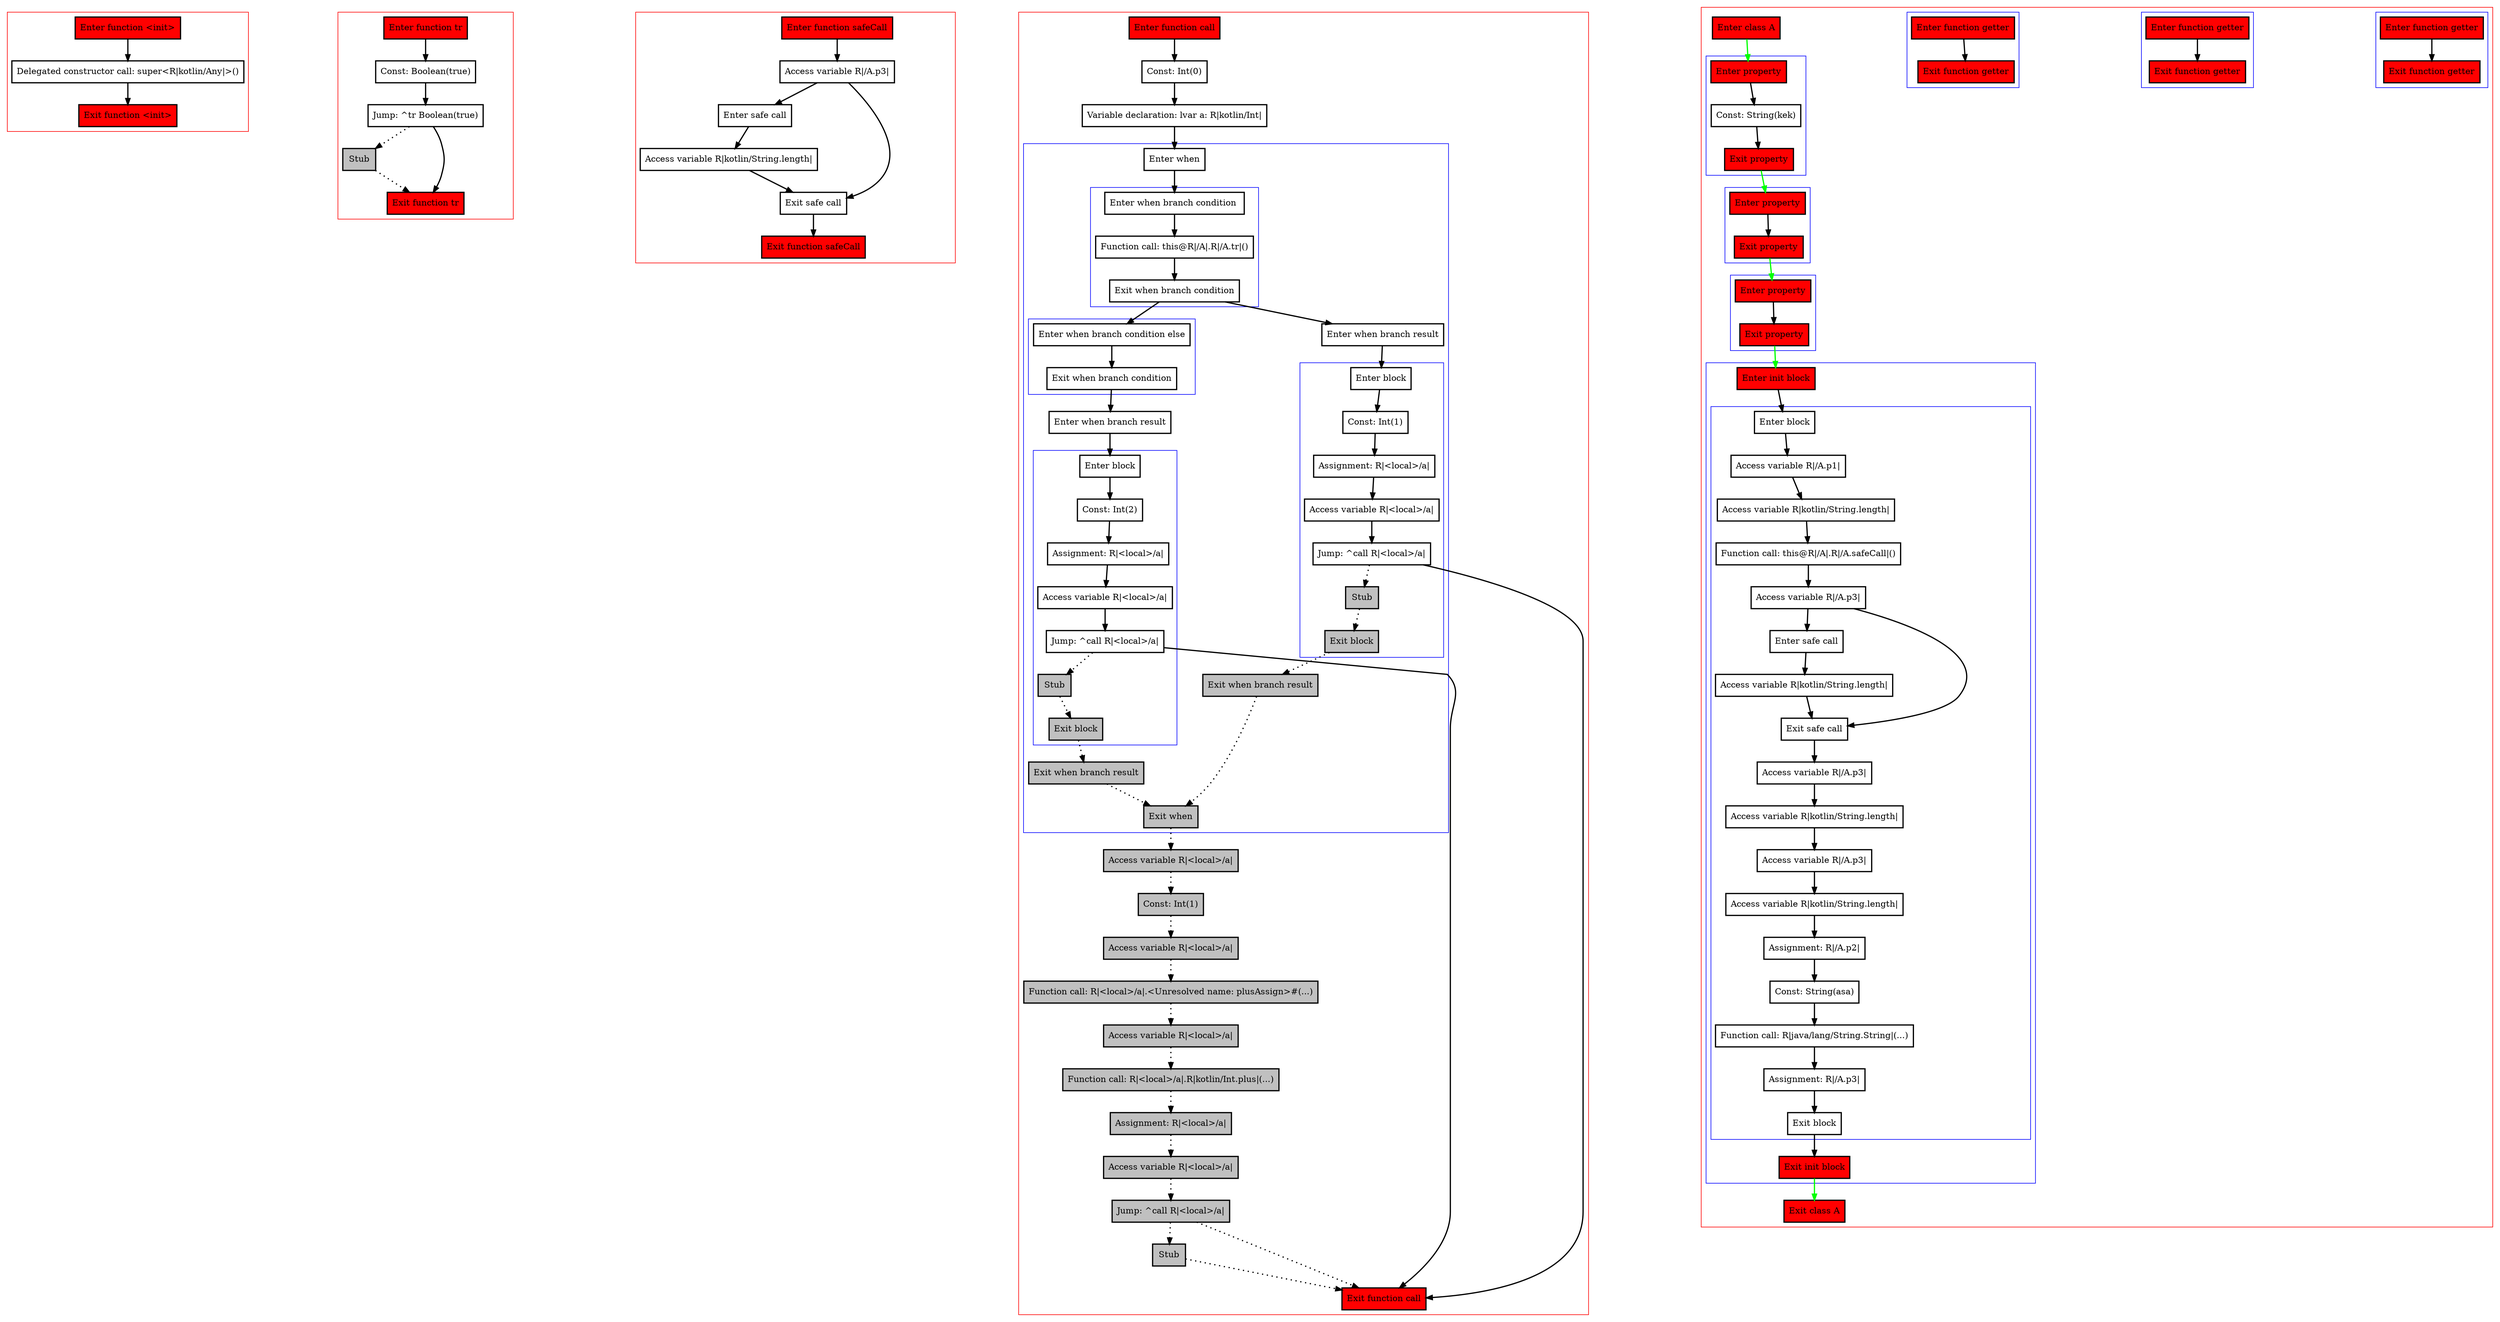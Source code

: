 digraph simpleInitPos_kt {
    graph [nodesep=3]
    node [shape=box penwidth=2]
    edge [penwidth=2]

    subgraph cluster_0 {
        color=red
        0 [label="Enter function <init>" style="filled" fillcolor=red];
        2 [label="Delegated constructor call: super<R|kotlin/Any|>()"];
        1 [label="Exit function <init>" style="filled" fillcolor=red];
    }
    0 -> {2};
    2 -> {1};

    subgraph cluster_1 {
        color=red
        35 [label="Enter function tr" style="filled" fillcolor=red];
        37 [label="Const: Boolean(true)"];
        38 [label="Jump: ^tr Boolean(true)"];
        39 [label="Stub" style="filled" fillcolor=gray];
        36 [label="Exit function tr" style="filled" fillcolor=red];
    }
    35 -> {37};
    37 -> {38};
    38 -> {36};
    38 -> {39} [style=dotted];
    39 -> {36} [style=dotted];

    subgraph cluster_2 {
        color=red
        40 [label="Enter function safeCall" style="filled" fillcolor=red];
        42 [label="Access variable R|/A.p3|"];
        43 [label="Enter safe call"];
        45 [label="Access variable R|kotlin/String.length|"];
        44 [label="Exit safe call"];
        41 [label="Exit function safeCall" style="filled" fillcolor=red];
    }
    40 -> {42};
    42 -> {43 44};
    43 -> {45};
    44 -> {41};
    45 -> {44};

    subgraph cluster_3 {
        color=red
        46 [label="Enter function call" style="filled" fillcolor=red];
        48 [label="Const: Int(0)"];
        49 [label="Variable declaration: lvar a: R|kotlin/Int|"];
        subgraph cluster_4 {
            color=blue
            50 [label="Enter when"];
            subgraph cluster_5 {
                color=blue
                52 [label="Enter when branch condition "];
                53 [label="Function call: this@R|/A|.R|/A.tr|()"];
                54 [label="Exit when branch condition"];
            }
            subgraph cluster_6 {
                color=blue
                64 [label="Enter when branch condition else"];
                65 [label="Exit when branch condition"];
            }
            66 [label="Enter when branch result"];
            subgraph cluster_7 {
                color=blue
                67 [label="Enter block"];
                68 [label="Const: Int(2)"];
                69 [label="Assignment: R|<local>/a|"];
                70 [label="Access variable R|<local>/a|"];
                71 [label="Jump: ^call R|<local>/a|"];
                72 [label="Stub" style="filled" fillcolor=gray];
                73 [label="Exit block" style="filled" fillcolor=gray];
            }
            74 [label="Exit when branch result" style="filled" fillcolor=gray];
            55 [label="Enter when branch result"];
            subgraph cluster_8 {
                color=blue
                56 [label="Enter block"];
                57 [label="Const: Int(1)"];
                58 [label="Assignment: R|<local>/a|"];
                59 [label="Access variable R|<local>/a|"];
                60 [label="Jump: ^call R|<local>/a|"];
                61 [label="Stub" style="filled" fillcolor=gray];
                62 [label="Exit block" style="filled" fillcolor=gray];
            }
            63 [label="Exit when branch result" style="filled" fillcolor=gray];
            51 [label="Exit when" style="filled" fillcolor=gray];
        }
        75 [label="Access variable R|<local>/a|" style="filled" fillcolor=gray];
        76 [label="Const: Int(1)" style="filled" fillcolor=gray];
        77 [label="Access variable R|<local>/a|" style="filled" fillcolor=gray];
        78 [label="Function call: R|<local>/a|.<Unresolved name: plusAssign>#(...)" style="filled" fillcolor=gray];
        79 [label="Access variable R|<local>/a|" style="filled" fillcolor=gray];
        80 [label="Function call: R|<local>/a|.R|kotlin/Int.plus|(...)" style="filled" fillcolor=gray];
        81 [label="Assignment: R|<local>/a|" style="filled" fillcolor=gray];
        82 [label="Access variable R|<local>/a|" style="filled" fillcolor=gray];
        83 [label="Jump: ^call R|<local>/a|" style="filled" fillcolor=gray];
        84 [label="Stub" style="filled" fillcolor=gray];
        47 [label="Exit function call" style="filled" fillcolor=red];
    }
    46 -> {48};
    48 -> {49};
    49 -> {50};
    50 -> {52};
    51 -> {75} [style=dotted];
    52 -> {53};
    53 -> {54};
    54 -> {55 64};
    55 -> {56};
    56 -> {57};
    57 -> {58};
    58 -> {59};
    59 -> {60};
    60 -> {47};
    60 -> {61} [style=dotted];
    61 -> {62} [style=dotted];
    62 -> {63} [style=dotted];
    63 -> {51} [style=dotted];
    64 -> {65};
    65 -> {66};
    66 -> {67};
    67 -> {68};
    68 -> {69};
    69 -> {70};
    70 -> {71};
    71 -> {47};
    71 -> {72} [style=dotted];
    72 -> {73} [style=dotted];
    73 -> {74} [style=dotted];
    74 -> {51} [style=dotted];
    75 -> {76} [style=dotted];
    76 -> {77} [style=dotted];
    77 -> {78} [style=dotted];
    78 -> {79} [style=dotted];
    79 -> {80} [style=dotted];
    80 -> {81} [style=dotted];
    81 -> {82} [style=dotted];
    82 -> {83} [style=dotted];
    83 -> {47 84} [style=dotted];
    84 -> {47} [style=dotted];

    subgraph cluster_9 {
        color=red
        85 [label="Enter class A" style="filled" fillcolor=red];
        subgraph cluster_10 {
            color=blue
            12 [label="Enter function getter" style="filled" fillcolor=red];
            13 [label="Exit function getter" style="filled" fillcolor=red];
        }
        subgraph cluster_11 {
            color=blue
            8 [label="Enter function getter" style="filled" fillcolor=red];
            9 [label="Exit function getter" style="filled" fillcolor=red];
        }
        subgraph cluster_12 {
            color=blue
            3 [label="Enter function getter" style="filled" fillcolor=red];
            4 [label="Exit function getter" style="filled" fillcolor=red];
        }
        subgraph cluster_13 {
            color=blue
            5 [label="Enter property" style="filled" fillcolor=red];
            7 [label="Const: String(kek)"];
            6 [label="Exit property" style="filled" fillcolor=red];
        }
        subgraph cluster_14 {
            color=blue
            10 [label="Enter property" style="filled" fillcolor=red];
            11 [label="Exit property" style="filled" fillcolor=red];
        }
        subgraph cluster_15 {
            color=blue
            14 [label="Enter property" style="filled" fillcolor=red];
            15 [label="Exit property" style="filled" fillcolor=red];
        }
        subgraph cluster_16 {
            color=blue
            16 [label="Enter init block" style="filled" fillcolor=red];
            subgraph cluster_17 {
                color=blue
                18 [label="Enter block"];
                19 [label="Access variable R|/A.p1|"];
                20 [label="Access variable R|kotlin/String.length|"];
                21 [label="Function call: this@R|/A|.R|/A.safeCall|()"];
                22 [label="Access variable R|/A.p3|"];
                23 [label="Enter safe call"];
                25 [label="Access variable R|kotlin/String.length|"];
                24 [label="Exit safe call"];
                26 [label="Access variable R|/A.p3|"];
                27 [label="Access variable R|kotlin/String.length|"];
                28 [label="Access variable R|/A.p3|"];
                29 [label="Access variable R|kotlin/String.length|"];
                30 [label="Assignment: R|/A.p2|"];
                31 [label="Const: String(asa)"];
                32 [label="Function call: R|java/lang/String.String|(...)"];
                33 [label="Assignment: R|/A.p3|"];
                34 [label="Exit block"];
            }
            17 [label="Exit init block" style="filled" fillcolor=red];
        }
        86 [label="Exit class A" style="filled" fillcolor=red];
    }
    85 -> {5} [color=green];
    5 -> {7};
    6 -> {10} [color=green];
    7 -> {6};
    3 -> {4};
    10 -> {11};
    11 -> {14} [color=green];
    8 -> {9};
    14 -> {15};
    15 -> {16} [color=green];
    12 -> {13};
    16 -> {18};
    17 -> {86} [color=green];
    18 -> {19};
    19 -> {20};
    20 -> {21};
    21 -> {22};
    22 -> {23 24};
    23 -> {25};
    24 -> {26};
    25 -> {24};
    26 -> {27};
    27 -> {28};
    28 -> {29};
    29 -> {30};
    30 -> {31};
    31 -> {32};
    32 -> {33};
    33 -> {34};
    34 -> {17};

}
